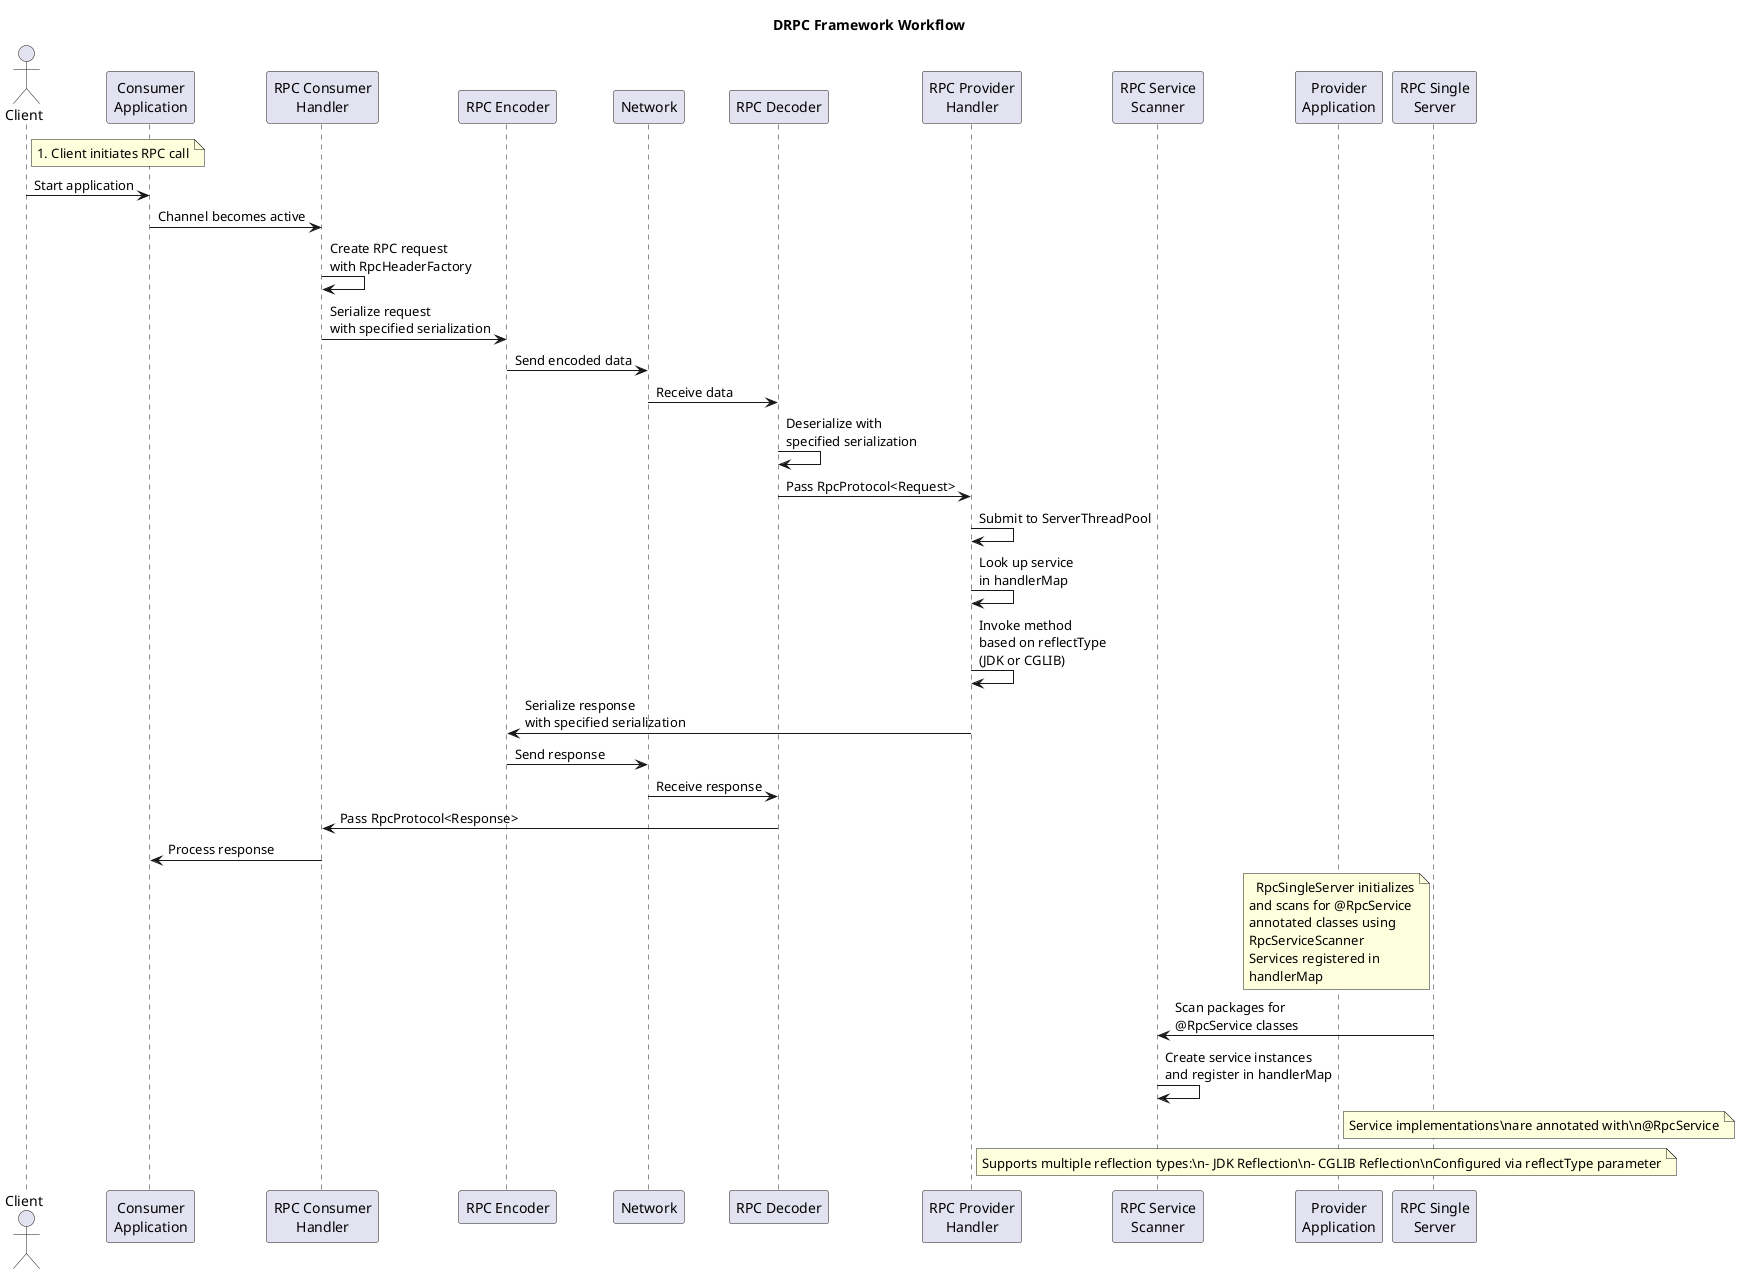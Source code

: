@startuml
title DRPC Framework Workflow

actor "Client" as client
participant "Consumer\nApplication" as consumer
participant "RPC Consumer\nHandler" as consumerHandler
participant "RPC Encoder" as encoder
participant "Network" as network
participant "RPC Decoder" as decoder
participant "RPC Provider\nHandler" as providerHandler
participant "RPC Service\nScanner" as svcScanner
participant "Provider\nApplication" as provider
participant "RPC Single\nServer" as rpcServer

note right of client
  1. Client initiates RPC call
end note

client -> consumer : Start application
consumer -> consumerHandler : Channel becomes active
consumerHandler -> consumerHandler : Create RPC request\nwith RpcHeaderFactory
consumerHandler -> encoder : Serialize request\nwith specified serialization
encoder -> network : Send encoded data
network -> decoder : Receive data
decoder -> decoder : Deserialize with\nspecified serialization
decoder -> providerHandler : Pass RpcProtocol<Request>
providerHandler -> providerHandler : Submit to ServerThreadPool
providerHandler -> providerHandler : Look up service\nin handlerMap
providerHandler -> providerHandler : Invoke method\nbased on reflectType\n(JDK or CGLIB)
providerHandler -> encoder : Serialize response\nwith specified serialization
encoder -> network : Send response
network -> decoder : Receive response
decoder -> consumerHandler : Pass RpcProtocol<Response>
consumerHandler -> consumer : Process response

note left of rpcServer
  RpcSingleServer initializes
and scans for @RpcService
annotated classes using
RpcServiceScanner
Services registered in
handlerMap
end note

rpcServer -> svcScanner : Scan packages for\n@RpcService classes
svcScanner -> svcScanner : Create service instances\nand register in handlerMap

note right of provider
  Service implementations\nare annotated with\n@RpcService
end note

note right of providerHandler
  Supports multiple reflection types:\n- JDK Reflection\n- CGLIB Reflection\nConfigured via reflectType parameter
end note

@enduml